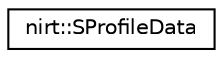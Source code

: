 digraph "Graphical Class Hierarchy"
{
 // LATEX_PDF_SIZE
  edge [fontname="Helvetica",fontsize="10",labelfontname="Helvetica",labelfontsize="10"];
  node [fontname="Helvetica",fontsize="10",shape=record];
  rankdir="LR";
  Node0 [label="nirt::SProfileData",height=0.2,width=0.4,color="black", fillcolor="white", style="filled",URL="$structnirt_1_1SProfileData.html",tooltip="Used to store the profile data (and also used for profile group data)."];
}
